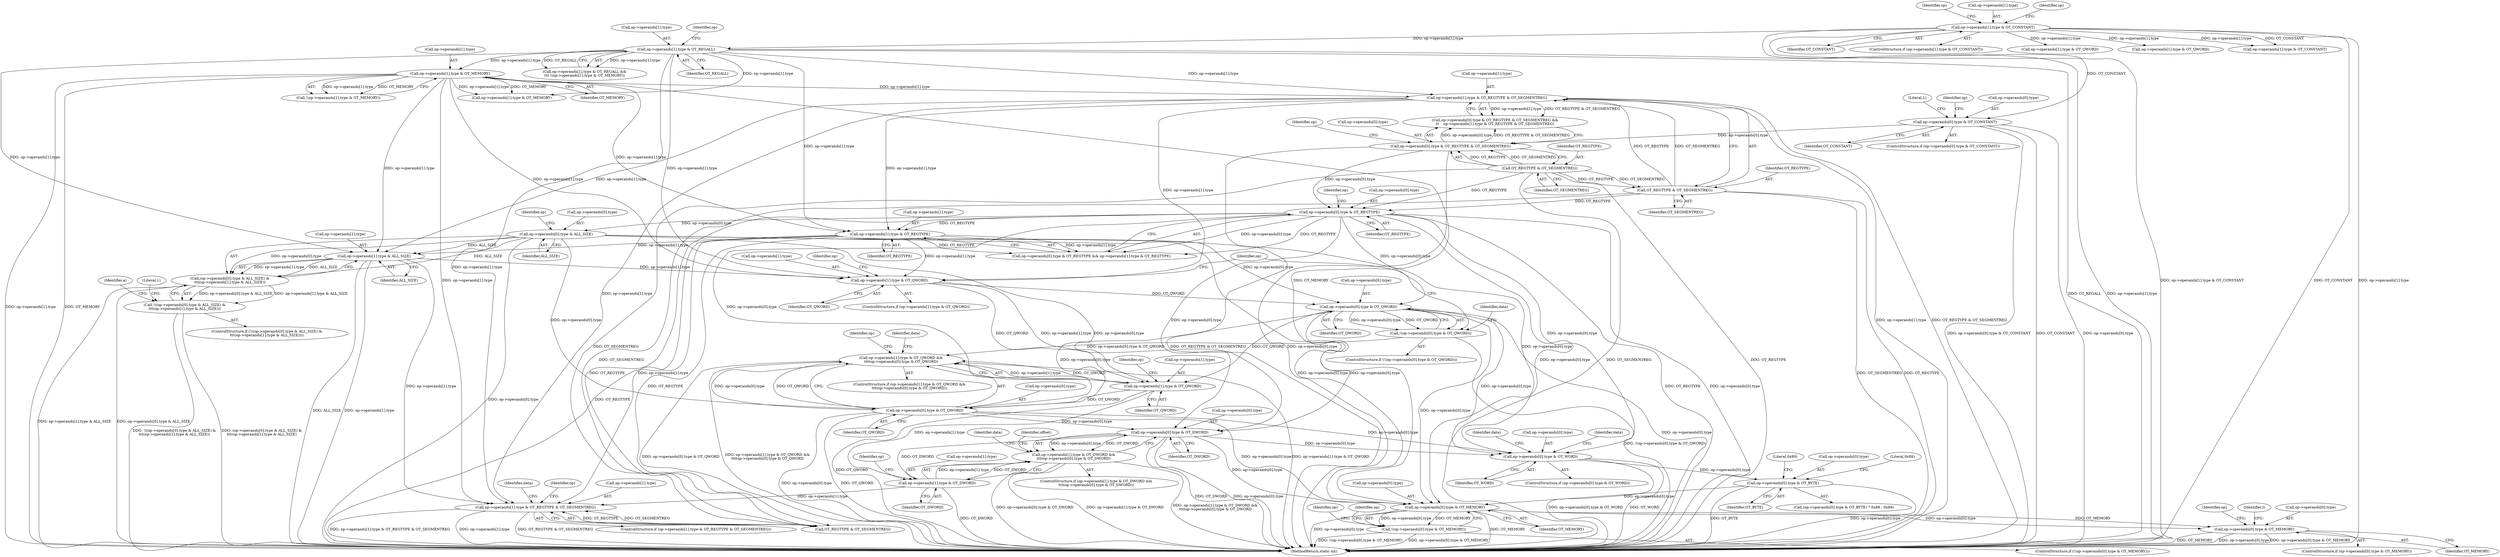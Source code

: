 digraph "0_radare2_f17bfd9f1da05f30f23a4dd05e9d2363e1406948@API" {
"1001349" [label="(Call,op->operands[1].type & ALL_SIZE)"];
"1001264" [label="(Call,op->operands[1].type & OT_MEMORY)"];
"1001254" [label="(Call,op->operands[1].type & OT_REGALL)"];
"1000132" [label="(Call,op->operands[1].type & OT_CONSTANT)"];
"1001301" [label="(Call,op->operands[1].type & OT_REGTYPE & OT_SEGMENTREG)"];
"1001309" [label="(Call,OT_REGTYPE & OT_SEGMENTREG)"];
"1001298" [label="(Call,OT_REGTYPE & OT_SEGMENTREG)"];
"1001327" [label="(Call,op->operands[1].type & OT_REGTYPE)"];
"1001318" [label="(Call,op->operands[0].type & OT_REGTYPE)"];
"1001290" [label="(Call,op->operands[0].type & OT_REGTYPE & OT_SEGMENTREG)"];
"1001275" [label="(Call,op->operands[0].type & OT_CONSTANT)"];
"1001340" [label="(Call,op->operands[0].type & ALL_SIZE)"];
"1001339" [label="(Call,(op->operands[0].type & ALL_SIZE) &\n\t\t\t(op->operands[1].type & ALL_SIZE))"];
"1001338" [label="(Call,!((op->operands[0].type & ALL_SIZE) &\n\t\t\t(op->operands[1].type & ALL_SIZE)))"];
"1001394" [label="(Call,op->operands[1].type & OT_QWORD)"];
"1001406" [label="(Call,op->operands[0].type & OT_QWORD)"];
"1001405" [label="(Call,!(op->operands[0].type & OT_QWORD))"];
"1001429" [label="(Call,op->operands[1].type & OT_QWORD &&\n\t\t\t\top->operands[0].type & OT_QWORD)"];
"1001430" [label="(Call,op->operands[1].type & OT_QWORD)"];
"1001439" [label="(Call,op->operands[0].type & OT_QWORD)"];
"1001468" [label="(Call,op->operands[0].type & OT_DWORD)"];
"1001458" [label="(Call,op->operands[1].type & OT_DWORD &&\n\t\t\t\top->operands[0].type & OT_DWORD)"];
"1001549" [label="(Call,op->operands[0].type & OT_WORD)"];
"1001571" [label="(Call,op->operands[0].type & OT_BYTE)"];
"1001676" [label="(Call,op->operands[0].type & OT_MEMORY)"];
"1001675" [label="(Call,!(op->operands[0].type & OT_MEMORY))"];
"1001802" [label="(Call,op->operands[0].type & OT_MEMORY)"];
"1001459" [label="(Call,op->operands[1].type & OT_DWORD)"];
"1001528" [label="(Call,op->operands[1].type & OT_REGTYPE & OT_SEGMENTREG)"];
"1001480" [label="(Identifier,data)"];
"1001319" [label="(Call,op->operands[0].type)"];
"1001395" [label="(Call,op->operands[1].type)"];
"1001348" [label="(Identifier,ALL_SIZE)"];
"1001255" [label="(Call,op->operands[1].type)"];
"1000140" [label="(Identifier,OT_CONSTANT)"];
"1001407" [label="(Call,op->operands[0].type)"];
"1001291" [label="(Call,op->operands[0].type)"];
"1001561" [label="(Identifier,data)"];
"1001579" [label="(Identifier,OT_BYTE)"];
"1001298" [label="(Call,OT_REGTYPE & OT_SEGMENTREG)"];
"1001692" [label="(Identifier,op)"];
"1001548" [label="(ControlStructure,if (op->operands[0].type & OT_WORD))"];
"1001440" [label="(Call,op->operands[0].type)"];
"1001572" [label="(Call,op->operands[0].type)"];
"1001439" [label="(Call,op->operands[0].type & OT_QWORD)"];
"1000147" [label="(Identifier,op)"];
"1001988" [label="(Call,op->operands[1].type & OT_MEMORY)"];
"1001676" [label="(Call,op->operands[0].type & OT_MEMORY)"];
"1001430" [label="(Call,op->operands[1].type & OT_QWORD)"];
"1001476" [label="(Identifier,OT_DWORD)"];
"1001264" [label="(Call,op->operands[1].type & OT_MEMORY)"];
"1001287" [label="(Literal,1)"];
"1000131" [label="(ControlStructure,if (op->operands[1].type & OT_CONSTANT))"];
"1000226" [label="(Call,op->operands[1].type & OT_QWORD)"];
"1001301" [label="(Call,op->operands[1].type & OT_REGTYPE & OT_SEGMENTREG)"];
"1001528" [label="(Call,op->operands[1].type & OT_REGTYPE & OT_SEGMENTREG)"];
"1001326" [label="(Identifier,OT_REGTYPE)"];
"1001311" [label="(Identifier,OT_SEGMENTREG)"];
"1001410" [label="(Identifier,op)"];
"1001529" [label="(Call,op->operands[1].type)"];
"1001675" [label="(Call,!(op->operands[0].type & OT_MEMORY))"];
"1001274" [label="(ControlStructure,if (op->operands[0].type & OT_CONSTANT))"];
"1001337" [label="(ControlStructure,if (!((op->operands[0].type & ALL_SIZE) &\n\t\t\t(op->operands[1].type & ALL_SIZE))))"];
"1001801" [label="(ControlStructure,if (op->operands[0].type & OT_MEMORY))"];
"1001467" [label="(Identifier,OT_DWORD)"];
"1001443" [label="(Identifier,op)"];
"1001349" [label="(Call,op->operands[1].type & ALL_SIZE)"];
"1001431" [label="(Call,op->operands[1].type)"];
"1001310" [label="(Identifier,OT_REGTYPE)"];
"1001341" [label="(Call,op->operands[0].type)"];
"1003219" [label="(Identifier,l)"];
"1001272" [label="(Identifier,OT_MEMORY)"];
"1001394" [label="(Call,op->operands[1].type & OT_QWORD)"];
"1001677" [label="(Call,op->operands[0].type)"];
"1001357" [label="(Identifier,ALL_SIZE)"];
"1001550" [label="(Call,op->operands[0].type)"];
"1001275" [label="(Call,op->operands[0].type & OT_CONSTANT)"];
"1001803" [label="(Call,op->operands[0].type)"];
"1001429" [label="(Call,op->operands[1].type & OT_QWORD &&\n\t\t\t\top->operands[0].type & OT_QWORD)"];
"1001283" [label="(Identifier,OT_CONSTANT)"];
"1001459" [label="(Call,op->operands[1].type & OT_DWORD)"];
"1001511" [label="(Identifier,offset)"];
"1001327" [label="(Call,op->operands[1].type & OT_REGTYPE)"];
"1001353" [label="(Identifier,op)"];
"1001253" [label="(Call,op->operands[1].type & OT_REGALL &&\n\t\t\t !(op->operands[1].type & OT_MEMORY))"];
"1001402" [label="(Identifier,OT_QWORD)"];
"1001447" [label="(Identifier,OT_QWORD)"];
"1001405" [label="(Call,!(op->operands[0].type & OT_QWORD))"];
"1001340" [label="(Call,op->operands[0].type & ALL_SIZE)"];
"1001318" [label="(Call,op->operands[0].type & OT_REGTYPE)"];
"1001289" [label="(Call,op->operands[0].type & OT_REGTYPE & OT_SEGMENTREG &&\n\t\t    op->operands[1].type & OT_REGTYPE & OT_SEGMENTREG)"];
"1001580" [label="(Literal,0x88)"];
"1001567" [label="(Identifier,data)"];
"1001406" [label="(Call,op->operands[0].type & OT_QWORD)"];
"1000132" [label="(Call,op->operands[1].type & OT_CONSTANT)"];
"1001746" [label="(Identifier,op)"];
"1001302" [label="(Call,op->operands[1].type)"];
"1001393" [label="(ControlStructure,if (op->operands[1].type & OT_QWORD))"];
"1001290" [label="(Call,op->operands[0].type & OT_REGTYPE & OT_SEGMENTREG)"];
"1003220" [label="(MethodReturn,static int)"];
"1001802" [label="(Call,op->operands[0].type & OT_MEMORY)"];
"1001418" [label="(Identifier,data)"];
"1001338" [label="(Call,!((op->operands[0].type & ALL_SIZE) &\n\t\t\t(op->operands[1].type & ALL_SIZE)))"];
"1001305" [label="(Identifier,op)"];
"1001458" [label="(Call,op->operands[1].type & OT_DWORD &&\n\t\t\t\top->operands[0].type & OT_DWORD)"];
"1001570" [label="(Call,(op->operands[0].type & OT_BYTE) ? 0x88 : 0x89)"];
"1001684" [label="(Identifier,OT_MEMORY)"];
"1001527" [label="(ControlStructure,if (op->operands[1].type & OT_REGTYPE & OT_SEGMENTREG))"];
"1001472" [label="(Identifier,op)"];
"1001542" [label="(Identifier,data)"];
"1000133" [label="(Call,op->operands[1].type)"];
"1001335" [label="(Identifier,OT_REGTYPE)"];
"1001331" [label="(Identifier,op)"];
"1001262" [label="(Identifier,OT_REGALL)"];
"1001414" [label="(Identifier,OT_QWORD)"];
"1001328" [label="(Call,op->operands[1].type)"];
"1001361" [label="(Literal,1)"];
"1000361" [label="(Call,op->operands[1].type & OT_QWORD)"];
"1001317" [label="(Call,op->operands[0].type & OT_REGTYPE && op->operands[1].type & OT_REGTYPE)"];
"1001468" [label="(Call,op->operands[0].type & OT_DWORD)"];
"1001463" [label="(Identifier,op)"];
"1001557" [label="(Identifier,OT_WORD)"];
"1001294" [label="(Identifier,op)"];
"1001581" [label="(Literal,0x89)"];
"1001254" [label="(Call,op->operands[1].type & OT_REGALL)"];
"1001265" [label="(Call,op->operands[1].type)"];
"1001258" [label="(Identifier,op)"];
"1001469" [label="(Call,op->operands[0].type)"];
"1001434" [label="(Identifier,op)"];
"1001263" [label="(Call,!(op->operands[1].type & OT_MEMORY))"];
"1001268" [label="(Identifier,op)"];
"1000239" [label="(Call,op->operands[1].type & OT_CONSTANT)"];
"1001818" [label="(Identifier,op)"];
"1001350" [label="(Call,op->operands[1].type)"];
"1001674" [label="(ControlStructure,if (!(op->operands[0].type & OT_MEMORY)))"];
"1001276" [label="(Call,op->operands[0].type)"];
"1001428" [label="(ControlStructure,if (op->operands[1].type & OT_QWORD &&\n\t\t\t\top->operands[0].type & OT_QWORD))"];
"1001553" [label="(Identifier,op)"];
"1001404" [label="(ControlStructure,if (!(op->operands[0].type & OT_QWORD)))"];
"1001451" [label="(Identifier,data)"];
"1001365" [label="(Identifier,a)"];
"1001438" [label="(Identifier,OT_QWORD)"];
"1001460" [label="(Call,op->operands[1].type)"];
"1001309" [label="(Call,OT_REGTYPE & OT_SEGMENTREG)"];
"1001457" [label="(ControlStructure,if (op->operands[1].type & OT_DWORD &&\n\t\t\t\top->operands[0].type & OT_DWORD))"];
"1001300" [label="(Identifier,OT_SEGMENTREG)"];
"1001571" [label="(Call,op->operands[0].type & OT_BYTE)"];
"1001549" [label="(Call,op->operands[0].type & OT_WORD)"];
"1001810" [label="(Identifier,OT_MEMORY)"];
"1001299" [label="(Identifier,OT_REGTYPE)"];
"1001339" [label="(Call,(op->operands[0].type & ALL_SIZE) &\n\t\t\t(op->operands[1].type & ALL_SIZE))"];
"1001536" [label="(Call,OT_REGTYPE & OT_SEGMENTREG)"];
"1001349" -> "1001339"  [label="AST: "];
"1001349" -> "1001357"  [label="CFG: "];
"1001350" -> "1001349"  [label="AST: "];
"1001357" -> "1001349"  [label="AST: "];
"1001339" -> "1001349"  [label="CFG: "];
"1001349" -> "1003220"  [label="DDG: ALL_SIZE"];
"1001349" -> "1003220"  [label="DDG: op->operands[1].type"];
"1001349" -> "1001339"  [label="DDG: op->operands[1].type"];
"1001349" -> "1001339"  [label="DDG: ALL_SIZE"];
"1001264" -> "1001349"  [label="DDG: op->operands[1].type"];
"1001301" -> "1001349"  [label="DDG: op->operands[1].type"];
"1001254" -> "1001349"  [label="DDG: op->operands[1].type"];
"1001327" -> "1001349"  [label="DDG: op->operands[1].type"];
"1001340" -> "1001349"  [label="DDG: ALL_SIZE"];
"1001349" -> "1001394"  [label="DDG: op->operands[1].type"];
"1001349" -> "1001528"  [label="DDG: op->operands[1].type"];
"1001264" -> "1001263"  [label="AST: "];
"1001264" -> "1001272"  [label="CFG: "];
"1001265" -> "1001264"  [label="AST: "];
"1001272" -> "1001264"  [label="AST: "];
"1001263" -> "1001264"  [label="CFG: "];
"1001264" -> "1003220"  [label="DDG: op->operands[1].type"];
"1001264" -> "1003220"  [label="DDG: OT_MEMORY"];
"1001264" -> "1001263"  [label="DDG: op->operands[1].type"];
"1001264" -> "1001263"  [label="DDG: OT_MEMORY"];
"1001254" -> "1001264"  [label="DDG: op->operands[1].type"];
"1001264" -> "1001301"  [label="DDG: op->operands[1].type"];
"1001264" -> "1001327"  [label="DDG: op->operands[1].type"];
"1001264" -> "1001394"  [label="DDG: op->operands[1].type"];
"1001264" -> "1001528"  [label="DDG: op->operands[1].type"];
"1001264" -> "1001676"  [label="DDG: OT_MEMORY"];
"1001264" -> "1001988"  [label="DDG: op->operands[1].type"];
"1001264" -> "1001988"  [label="DDG: OT_MEMORY"];
"1001254" -> "1001253"  [label="AST: "];
"1001254" -> "1001262"  [label="CFG: "];
"1001255" -> "1001254"  [label="AST: "];
"1001262" -> "1001254"  [label="AST: "];
"1001268" -> "1001254"  [label="CFG: "];
"1001253" -> "1001254"  [label="CFG: "];
"1001254" -> "1003220"  [label="DDG: OT_REGALL"];
"1001254" -> "1003220"  [label="DDG: op->operands[1].type"];
"1001254" -> "1001253"  [label="DDG: op->operands[1].type"];
"1001254" -> "1001253"  [label="DDG: OT_REGALL"];
"1000132" -> "1001254"  [label="DDG: op->operands[1].type"];
"1001254" -> "1001301"  [label="DDG: op->operands[1].type"];
"1001254" -> "1001327"  [label="DDG: op->operands[1].type"];
"1001254" -> "1001394"  [label="DDG: op->operands[1].type"];
"1001254" -> "1001528"  [label="DDG: op->operands[1].type"];
"1001254" -> "1001988"  [label="DDG: op->operands[1].type"];
"1000132" -> "1000131"  [label="AST: "];
"1000132" -> "1000140"  [label="CFG: "];
"1000133" -> "1000132"  [label="AST: "];
"1000140" -> "1000132"  [label="AST: "];
"1000147" -> "1000132"  [label="CFG: "];
"1001258" -> "1000132"  [label="CFG: "];
"1000132" -> "1003220"  [label="DDG: op->operands[1].type & OT_CONSTANT"];
"1000132" -> "1003220"  [label="DDG: OT_CONSTANT"];
"1000132" -> "1003220"  [label="DDG: op->operands[1].type"];
"1000132" -> "1000226"  [label="DDG: op->operands[1].type"];
"1000132" -> "1000239"  [label="DDG: op->operands[1].type"];
"1000132" -> "1000239"  [label="DDG: OT_CONSTANT"];
"1000132" -> "1000361"  [label="DDG: op->operands[1].type"];
"1000132" -> "1001275"  [label="DDG: OT_CONSTANT"];
"1001301" -> "1001289"  [label="AST: "];
"1001301" -> "1001309"  [label="CFG: "];
"1001302" -> "1001301"  [label="AST: "];
"1001309" -> "1001301"  [label="AST: "];
"1001289" -> "1001301"  [label="CFG: "];
"1001301" -> "1003220"  [label="DDG: op->operands[1].type"];
"1001301" -> "1003220"  [label="DDG: OT_REGTYPE & OT_SEGMENTREG"];
"1001301" -> "1001289"  [label="DDG: op->operands[1].type"];
"1001301" -> "1001289"  [label="DDG: OT_REGTYPE & OT_SEGMENTREG"];
"1001309" -> "1001301"  [label="DDG: OT_REGTYPE"];
"1001309" -> "1001301"  [label="DDG: OT_SEGMENTREG"];
"1001301" -> "1001327"  [label="DDG: op->operands[1].type"];
"1001301" -> "1001394"  [label="DDG: op->operands[1].type"];
"1001301" -> "1001528"  [label="DDG: op->operands[1].type"];
"1001309" -> "1001311"  [label="CFG: "];
"1001310" -> "1001309"  [label="AST: "];
"1001311" -> "1001309"  [label="AST: "];
"1001309" -> "1003220"  [label="DDG: OT_SEGMENTREG"];
"1001309" -> "1003220"  [label="DDG: OT_REGTYPE"];
"1001298" -> "1001309"  [label="DDG: OT_REGTYPE"];
"1001298" -> "1001309"  [label="DDG: OT_SEGMENTREG"];
"1001309" -> "1001318"  [label="DDG: OT_REGTYPE"];
"1001309" -> "1001536"  [label="DDG: OT_SEGMENTREG"];
"1001298" -> "1001290"  [label="AST: "];
"1001298" -> "1001300"  [label="CFG: "];
"1001299" -> "1001298"  [label="AST: "];
"1001300" -> "1001298"  [label="AST: "];
"1001290" -> "1001298"  [label="CFG: "];
"1001298" -> "1003220"  [label="DDG: OT_REGTYPE"];
"1001298" -> "1003220"  [label="DDG: OT_SEGMENTREG"];
"1001298" -> "1001290"  [label="DDG: OT_REGTYPE"];
"1001298" -> "1001290"  [label="DDG: OT_SEGMENTREG"];
"1001298" -> "1001318"  [label="DDG: OT_REGTYPE"];
"1001298" -> "1001536"  [label="DDG: OT_SEGMENTREG"];
"1001327" -> "1001317"  [label="AST: "];
"1001327" -> "1001335"  [label="CFG: "];
"1001328" -> "1001327"  [label="AST: "];
"1001335" -> "1001327"  [label="AST: "];
"1001317" -> "1001327"  [label="CFG: "];
"1001327" -> "1003220"  [label="DDG: OT_REGTYPE"];
"1001327" -> "1001317"  [label="DDG: op->operands[1].type"];
"1001327" -> "1001317"  [label="DDG: OT_REGTYPE"];
"1001318" -> "1001327"  [label="DDG: OT_REGTYPE"];
"1001327" -> "1001394"  [label="DDG: op->operands[1].type"];
"1001327" -> "1001528"  [label="DDG: op->operands[1].type"];
"1001327" -> "1001536"  [label="DDG: OT_REGTYPE"];
"1001318" -> "1001317"  [label="AST: "];
"1001318" -> "1001326"  [label="CFG: "];
"1001319" -> "1001318"  [label="AST: "];
"1001326" -> "1001318"  [label="AST: "];
"1001331" -> "1001318"  [label="CFG: "];
"1001317" -> "1001318"  [label="CFG: "];
"1001318" -> "1003220"  [label="DDG: OT_REGTYPE"];
"1001318" -> "1003220"  [label="DDG: op->operands[0].type"];
"1001318" -> "1001317"  [label="DDG: op->operands[0].type"];
"1001318" -> "1001317"  [label="DDG: OT_REGTYPE"];
"1001290" -> "1001318"  [label="DDG: op->operands[0].type"];
"1001318" -> "1001340"  [label="DDG: op->operands[0].type"];
"1001318" -> "1001406"  [label="DDG: op->operands[0].type"];
"1001318" -> "1001439"  [label="DDG: op->operands[0].type"];
"1001318" -> "1001468"  [label="DDG: op->operands[0].type"];
"1001318" -> "1001536"  [label="DDG: OT_REGTYPE"];
"1001318" -> "1001549"  [label="DDG: op->operands[0].type"];
"1001318" -> "1001676"  [label="DDG: op->operands[0].type"];
"1001290" -> "1001289"  [label="AST: "];
"1001291" -> "1001290"  [label="AST: "];
"1001305" -> "1001290"  [label="CFG: "];
"1001289" -> "1001290"  [label="CFG: "];
"1001290" -> "1003220"  [label="DDG: OT_REGTYPE & OT_SEGMENTREG"];
"1001290" -> "1003220"  [label="DDG: op->operands[0].type"];
"1001290" -> "1001289"  [label="DDG: op->operands[0].type"];
"1001290" -> "1001289"  [label="DDG: OT_REGTYPE & OT_SEGMENTREG"];
"1001275" -> "1001290"  [label="DDG: op->operands[0].type"];
"1001275" -> "1001274"  [label="AST: "];
"1001275" -> "1001283"  [label="CFG: "];
"1001276" -> "1001275"  [label="AST: "];
"1001283" -> "1001275"  [label="AST: "];
"1001287" -> "1001275"  [label="CFG: "];
"1001294" -> "1001275"  [label="CFG: "];
"1001275" -> "1003220"  [label="DDG: op->operands[0].type & OT_CONSTANT"];
"1001275" -> "1003220"  [label="DDG: OT_CONSTANT"];
"1001275" -> "1003220"  [label="DDG: op->operands[0].type"];
"1001340" -> "1001339"  [label="AST: "];
"1001340" -> "1001348"  [label="CFG: "];
"1001341" -> "1001340"  [label="AST: "];
"1001348" -> "1001340"  [label="AST: "];
"1001353" -> "1001340"  [label="CFG: "];
"1001340" -> "1003220"  [label="DDG: op->operands[0].type"];
"1001340" -> "1001339"  [label="DDG: op->operands[0].type"];
"1001340" -> "1001339"  [label="DDG: ALL_SIZE"];
"1001340" -> "1001406"  [label="DDG: op->operands[0].type"];
"1001340" -> "1001439"  [label="DDG: op->operands[0].type"];
"1001340" -> "1001468"  [label="DDG: op->operands[0].type"];
"1001340" -> "1001549"  [label="DDG: op->operands[0].type"];
"1001340" -> "1001676"  [label="DDG: op->operands[0].type"];
"1001339" -> "1001338"  [label="AST: "];
"1001338" -> "1001339"  [label="CFG: "];
"1001339" -> "1003220"  [label="DDG: op->operands[1].type & ALL_SIZE"];
"1001339" -> "1003220"  [label="DDG: op->operands[0].type & ALL_SIZE"];
"1001339" -> "1001338"  [label="DDG: op->operands[0].type & ALL_SIZE"];
"1001339" -> "1001338"  [label="DDG: op->operands[1].type & ALL_SIZE"];
"1001338" -> "1001337"  [label="AST: "];
"1001361" -> "1001338"  [label="CFG: "];
"1001365" -> "1001338"  [label="CFG: "];
"1001338" -> "1003220"  [label="DDG: !((op->operands[0].type & ALL_SIZE) &\n\t\t\t(op->operands[1].type & ALL_SIZE))"];
"1001338" -> "1003220"  [label="DDG: (op->operands[0].type & ALL_SIZE) &\n\t\t\t(op->operands[1].type & ALL_SIZE)"];
"1001394" -> "1001393"  [label="AST: "];
"1001394" -> "1001402"  [label="CFG: "];
"1001395" -> "1001394"  [label="AST: "];
"1001402" -> "1001394"  [label="AST: "];
"1001410" -> "1001394"  [label="CFG: "];
"1001434" -> "1001394"  [label="CFG: "];
"1001394" -> "1001406"  [label="DDG: OT_QWORD"];
"1001394" -> "1001430"  [label="DDG: op->operands[1].type"];
"1001394" -> "1001430"  [label="DDG: OT_QWORD"];
"1001406" -> "1001405"  [label="AST: "];
"1001406" -> "1001414"  [label="CFG: "];
"1001407" -> "1001406"  [label="AST: "];
"1001414" -> "1001406"  [label="AST: "];
"1001405" -> "1001406"  [label="CFG: "];
"1001406" -> "1003220"  [label="DDG: op->operands[0].type"];
"1001406" -> "1001405"  [label="DDG: op->operands[0].type"];
"1001406" -> "1001405"  [label="DDG: OT_QWORD"];
"1001406" -> "1001430"  [label="DDG: OT_QWORD"];
"1001406" -> "1001439"  [label="DDG: op->operands[0].type"];
"1001406" -> "1001468"  [label="DDG: op->operands[0].type"];
"1001406" -> "1001549"  [label="DDG: op->operands[0].type"];
"1001406" -> "1001676"  [label="DDG: op->operands[0].type"];
"1001405" -> "1001404"  [label="AST: "];
"1001418" -> "1001405"  [label="CFG: "];
"1001434" -> "1001405"  [label="CFG: "];
"1001405" -> "1003220"  [label="DDG: !(op->operands[0].type & OT_QWORD)"];
"1001405" -> "1001429"  [label="DDG: op->operands[0].type & OT_QWORD"];
"1001429" -> "1001428"  [label="AST: "];
"1001429" -> "1001430"  [label="CFG: "];
"1001429" -> "1001439"  [label="CFG: "];
"1001430" -> "1001429"  [label="AST: "];
"1001439" -> "1001429"  [label="AST: "];
"1001451" -> "1001429"  [label="CFG: "];
"1001463" -> "1001429"  [label="CFG: "];
"1001429" -> "1003220"  [label="DDG: op->operands[0].type & OT_QWORD"];
"1001429" -> "1003220"  [label="DDG: op->operands[1].type & OT_QWORD &&\n\t\t\t\top->operands[0].type & OT_QWORD"];
"1001429" -> "1003220"  [label="DDG: op->operands[1].type & OT_QWORD"];
"1001430" -> "1001429"  [label="DDG: op->operands[1].type"];
"1001430" -> "1001429"  [label="DDG: OT_QWORD"];
"1001439" -> "1001429"  [label="DDG: op->operands[0].type"];
"1001439" -> "1001429"  [label="DDG: OT_QWORD"];
"1001430" -> "1001438"  [label="CFG: "];
"1001431" -> "1001430"  [label="AST: "];
"1001438" -> "1001430"  [label="AST: "];
"1001443" -> "1001430"  [label="CFG: "];
"1001430" -> "1003220"  [label="DDG: OT_QWORD"];
"1001430" -> "1001439"  [label="DDG: OT_QWORD"];
"1001430" -> "1001459"  [label="DDG: op->operands[1].type"];
"1001439" -> "1001447"  [label="CFG: "];
"1001440" -> "1001439"  [label="AST: "];
"1001447" -> "1001439"  [label="AST: "];
"1001439" -> "1003220"  [label="DDG: op->operands[0].type"];
"1001439" -> "1003220"  [label="DDG: OT_QWORD"];
"1001439" -> "1001468"  [label="DDG: op->operands[0].type"];
"1001439" -> "1001549"  [label="DDG: op->operands[0].type"];
"1001439" -> "1001676"  [label="DDG: op->operands[0].type"];
"1001468" -> "1001458"  [label="AST: "];
"1001468" -> "1001476"  [label="CFG: "];
"1001469" -> "1001468"  [label="AST: "];
"1001476" -> "1001468"  [label="AST: "];
"1001458" -> "1001468"  [label="CFG: "];
"1001468" -> "1003220"  [label="DDG: OT_DWORD"];
"1001468" -> "1003220"  [label="DDG: op->operands[0].type"];
"1001468" -> "1001458"  [label="DDG: op->operands[0].type"];
"1001468" -> "1001458"  [label="DDG: OT_DWORD"];
"1001459" -> "1001468"  [label="DDG: OT_DWORD"];
"1001468" -> "1001549"  [label="DDG: op->operands[0].type"];
"1001468" -> "1001676"  [label="DDG: op->operands[0].type"];
"1001458" -> "1001457"  [label="AST: "];
"1001458" -> "1001459"  [label="CFG: "];
"1001459" -> "1001458"  [label="AST: "];
"1001480" -> "1001458"  [label="CFG: "];
"1001511" -> "1001458"  [label="CFG: "];
"1001458" -> "1003220"  [label="DDG: op->operands[1].type & OT_DWORD"];
"1001458" -> "1003220"  [label="DDG: op->operands[1].type & OT_DWORD &&\n\t\t\t\top->operands[0].type & OT_DWORD"];
"1001458" -> "1003220"  [label="DDG: op->operands[0].type & OT_DWORD"];
"1001459" -> "1001458"  [label="DDG: op->operands[1].type"];
"1001459" -> "1001458"  [label="DDG: OT_DWORD"];
"1001549" -> "1001548"  [label="AST: "];
"1001549" -> "1001557"  [label="CFG: "];
"1001550" -> "1001549"  [label="AST: "];
"1001557" -> "1001549"  [label="AST: "];
"1001561" -> "1001549"  [label="CFG: "];
"1001567" -> "1001549"  [label="CFG: "];
"1001549" -> "1003220"  [label="DDG: OT_WORD"];
"1001549" -> "1003220"  [label="DDG: op->operands[0].type & OT_WORD"];
"1001549" -> "1001571"  [label="DDG: op->operands[0].type"];
"1001571" -> "1001570"  [label="AST: "];
"1001571" -> "1001579"  [label="CFG: "];
"1001572" -> "1001571"  [label="AST: "];
"1001579" -> "1001571"  [label="AST: "];
"1001580" -> "1001571"  [label="CFG: "];
"1001581" -> "1001571"  [label="CFG: "];
"1001571" -> "1003220"  [label="DDG: OT_BYTE"];
"1001571" -> "1003220"  [label="DDG: op->operands[0].type"];
"1001571" -> "1001676"  [label="DDG: op->operands[0].type"];
"1001676" -> "1001675"  [label="AST: "];
"1001676" -> "1001684"  [label="CFG: "];
"1001677" -> "1001676"  [label="AST: "];
"1001684" -> "1001676"  [label="AST: "];
"1001675" -> "1001676"  [label="CFG: "];
"1001676" -> "1003220"  [label="DDG: OT_MEMORY"];
"1001676" -> "1003220"  [label="DDG: op->operands[0].type"];
"1001676" -> "1001675"  [label="DDG: op->operands[0].type"];
"1001676" -> "1001675"  [label="DDG: OT_MEMORY"];
"1001676" -> "1001802"  [label="DDG: op->operands[0].type"];
"1001676" -> "1001802"  [label="DDG: OT_MEMORY"];
"1001675" -> "1001674"  [label="AST: "];
"1001692" -> "1001675"  [label="CFG: "];
"1001746" -> "1001675"  [label="CFG: "];
"1001675" -> "1003220"  [label="DDG: !(op->operands[0].type & OT_MEMORY)"];
"1001675" -> "1003220"  [label="DDG: op->operands[0].type & OT_MEMORY"];
"1001802" -> "1001801"  [label="AST: "];
"1001802" -> "1001810"  [label="CFG: "];
"1001803" -> "1001802"  [label="AST: "];
"1001810" -> "1001802"  [label="AST: "];
"1001818" -> "1001802"  [label="CFG: "];
"1003219" -> "1001802"  [label="CFG: "];
"1001802" -> "1003220"  [label="DDG: op->operands[0].type"];
"1001802" -> "1003220"  [label="DDG: op->operands[0].type & OT_MEMORY"];
"1001802" -> "1003220"  [label="DDG: OT_MEMORY"];
"1001459" -> "1001467"  [label="CFG: "];
"1001460" -> "1001459"  [label="AST: "];
"1001467" -> "1001459"  [label="AST: "];
"1001472" -> "1001459"  [label="CFG: "];
"1001459" -> "1003220"  [label="DDG: OT_DWORD"];
"1001459" -> "1001528"  [label="DDG: op->operands[1].type"];
"1001528" -> "1001527"  [label="AST: "];
"1001528" -> "1001536"  [label="CFG: "];
"1001529" -> "1001528"  [label="AST: "];
"1001536" -> "1001528"  [label="AST: "];
"1001542" -> "1001528"  [label="CFG: "];
"1001553" -> "1001528"  [label="CFG: "];
"1001528" -> "1003220"  [label="DDG: op->operands[1].type & OT_REGTYPE & OT_SEGMENTREG"];
"1001528" -> "1003220"  [label="DDG: op->operands[1].type"];
"1001528" -> "1003220"  [label="DDG: OT_REGTYPE & OT_SEGMENTREG"];
"1001536" -> "1001528"  [label="DDG: OT_REGTYPE"];
"1001536" -> "1001528"  [label="DDG: OT_SEGMENTREG"];
}
